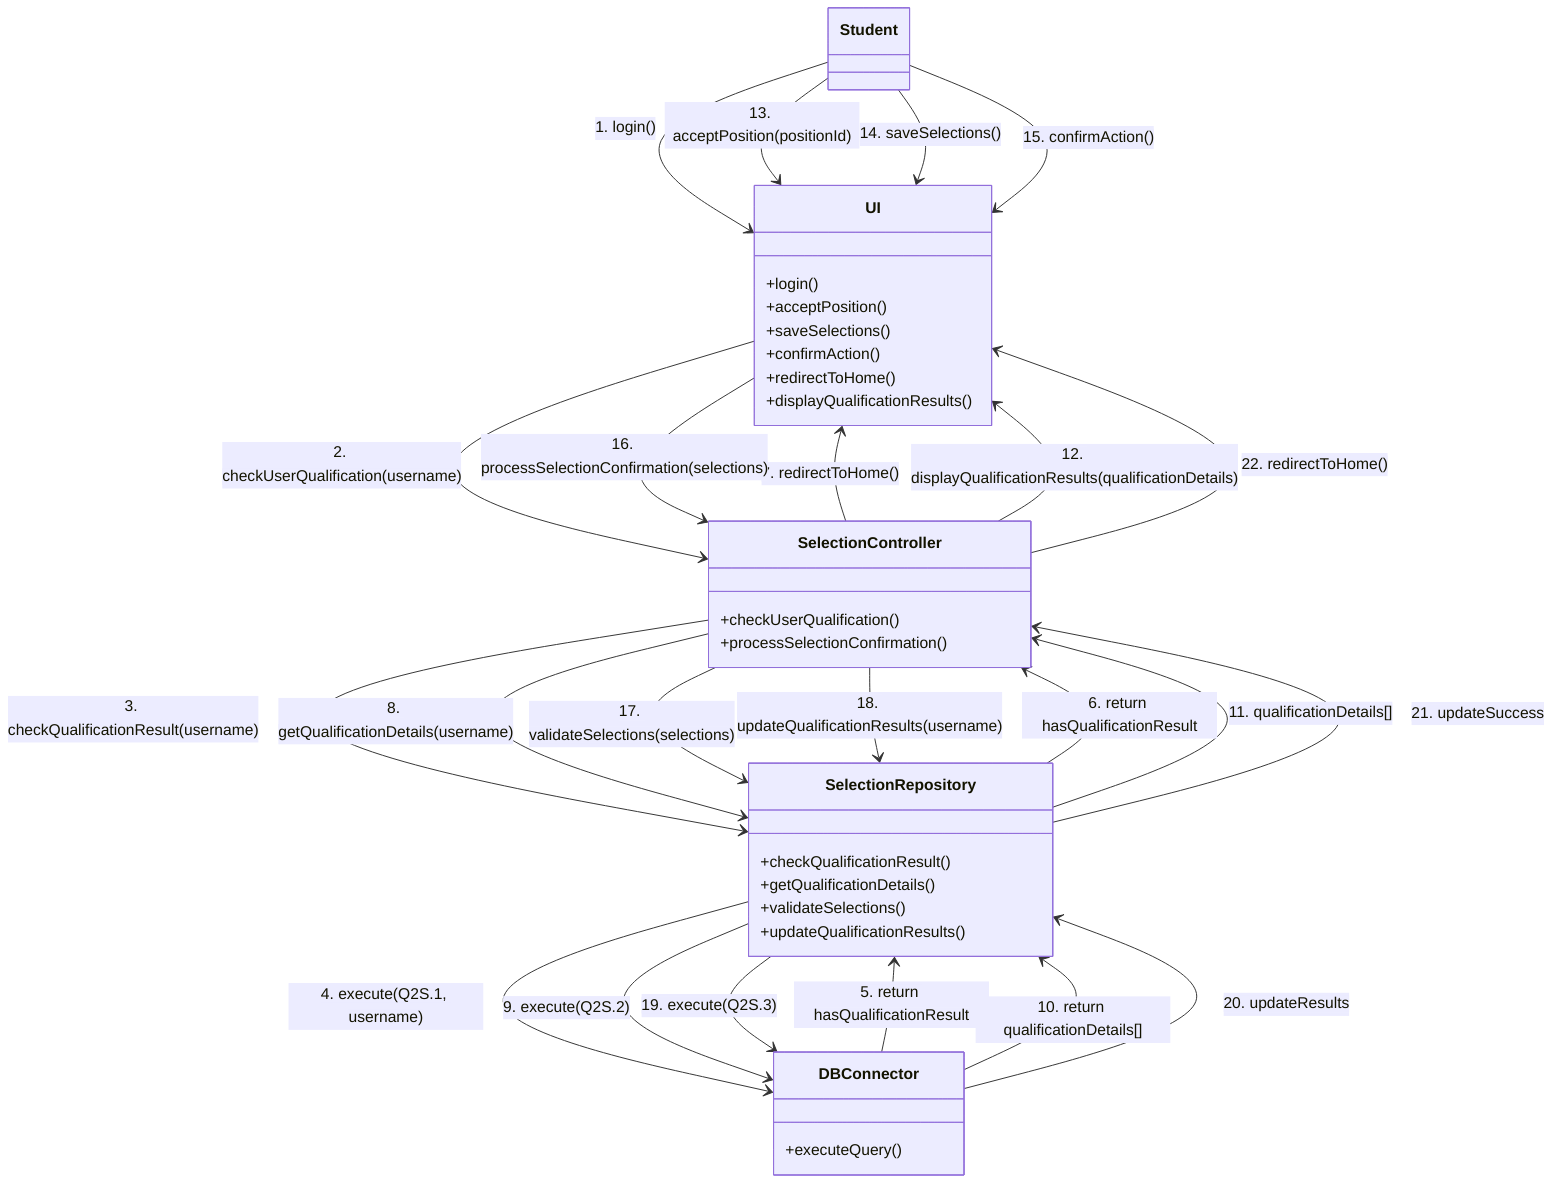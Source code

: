 classDiagram
Student --> UI: 1. login()
UI --> SelectionController: 2. checkUserQualification(username)
SelectionController --> SelectionRepository: 3. checkQualificationResult(username)
SelectionRepository --> DBConnector: 4. execute(Q2S.1, username)
DBConnector --> SelectionRepository: 5. return hasQualificationResult
SelectionRepository --> SelectionController: 6. return hasQualificationResult
SelectionController --> UI: 7. redirectToHome()
SelectionController --> SelectionRepository: 8. getQualificationDetails(username)
SelectionRepository --> DBConnector: 9. execute(Q2S.2)
DBConnector --> SelectionRepository: 10. return qualificationDetails[]
SelectionRepository --> SelectionController: 11. qualificationDetails[]
SelectionController --> UI: 12. displayQualificationResults(qualificationDetails)

Student --> UI: 13. acceptPosition(positionId)
Student --> UI: 14. saveSelections()
Student --> UI: 15. confirmAction()
UI --> SelectionController: 16. processSelectionConfirmation(selections)
SelectionController --> SelectionRepository: 17. validateSelections(selections)
SelectionController --> SelectionRepository: 18. updateQualificationResults(username)
SelectionRepository --> DBConnector: 19. execute(Q2S.3)
DBConnector --> SelectionRepository: 20. updateResults
SelectionRepository --> SelectionController: 21. updateSuccess
SelectionController --> UI: 22. redirectToHome()


    class UI {
        +login()
        +acceptPosition()
        +saveSelections()
        +confirmAction()

        +redirectToHome()
        +displayQualificationResults()
    }

    class SelectionController {
        +checkUserQualification()
        +processSelectionConfirmation()
    }

    class SelectionRepository {
        +checkQualificationResult()
        +getQualificationDetails()
        +validateSelections()
        +updateQualificationResults()
    }

    class DBConnector {
        +executeQuery()
    }